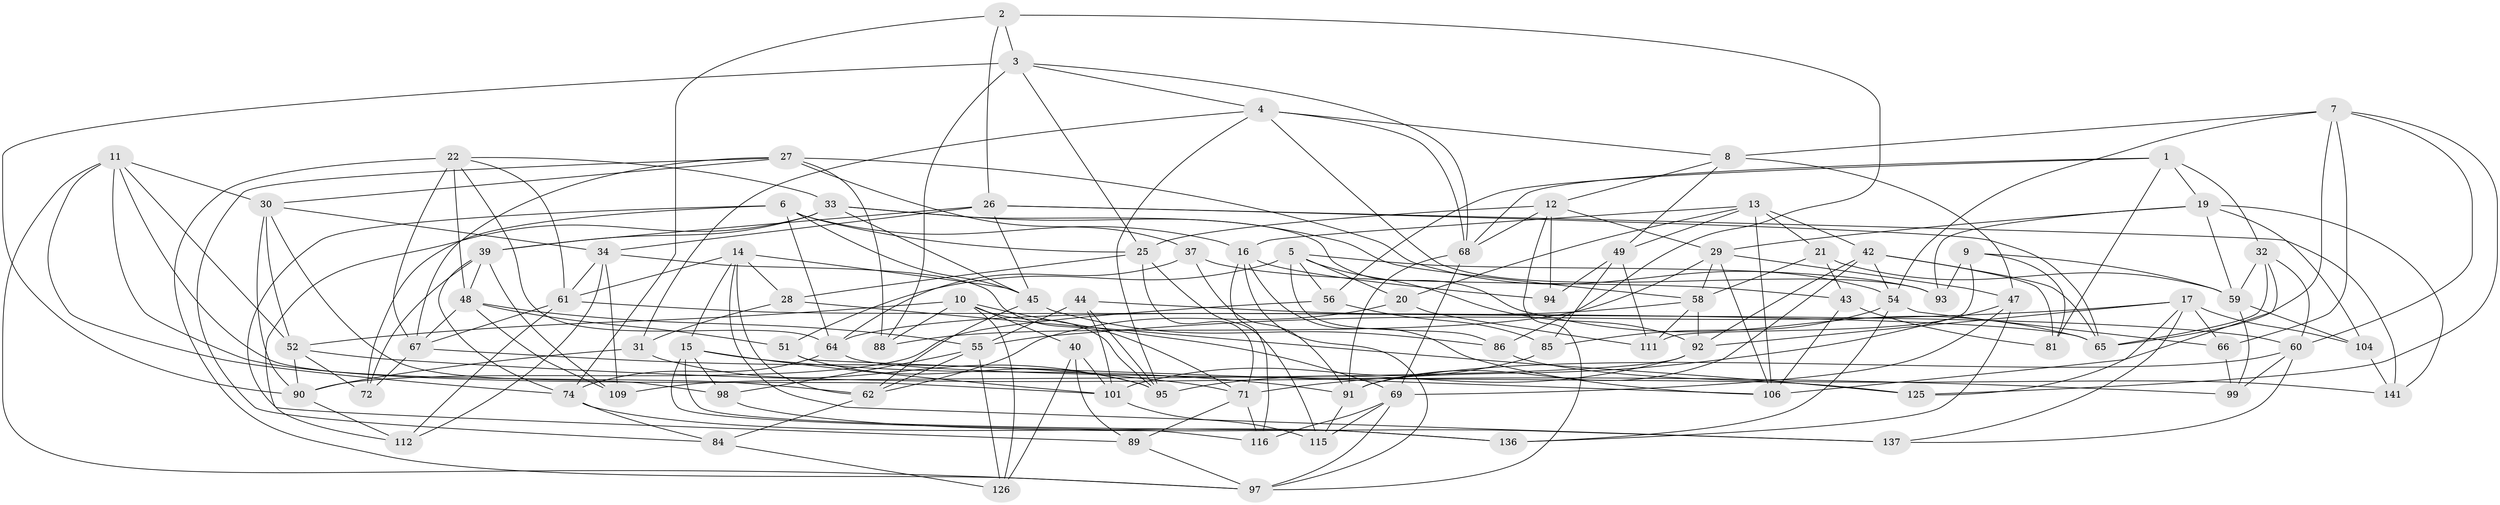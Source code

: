 // original degree distribution, {4: 1.0}
// Generated by graph-tools (version 1.1) at 2025/42/03/06/25 10:42:20]
// undirected, 88 vertices, 226 edges
graph export_dot {
graph [start="1"]
  node [color=gray90,style=filled];
  1 [super="+79"];
  2;
  3 [super="+124"];
  4 [super="+110"];
  5 [super="+35"];
  6 [super="+53"];
  7 [super="+24"];
  8 [super="+46"];
  9;
  10 [super="+38"];
  11 [super="+23"];
  12 [super="+41"];
  13 [super="+128"];
  14 [super="+103"];
  15 [super="+57"];
  16 [super="+18"];
  17 [super="+118"];
  19 [super="+96"];
  20;
  21;
  22 [super="+139"];
  25 [super="+113"];
  26 [super="+63"];
  27 [super="+114"];
  28;
  29 [super="+36"];
  30 [super="+130"];
  31;
  32 [super="+87"];
  33 [super="+82"];
  34 [super="+120"];
  37;
  39 [super="+123"];
  40;
  42 [super="+50"];
  43;
  44;
  45 [super="+76"];
  47 [super="+108"];
  48 [super="+77"];
  49 [super="+140"];
  51;
  52 [super="+78"];
  54 [super="+73"];
  55 [super="+105"];
  56;
  58 [super="+119"];
  59 [super="+83"];
  60 [super="+100"];
  61 [super="+102"];
  62 [super="+70"];
  64 [super="+132"];
  65 [super="+107"];
  66;
  67 [super="+80"];
  68 [super="+135"];
  69 [super="+138"];
  71 [super="+75"];
  72;
  74 [super="+131"];
  81;
  84;
  85;
  86;
  88;
  89;
  90 [super="+117"];
  91 [super="+133"];
  92 [super="+121"];
  93;
  94;
  95 [super="+127"];
  97 [super="+129"];
  98;
  99;
  101 [super="+122"];
  104;
  106 [super="+134"];
  109;
  111;
  112;
  115;
  116;
  125;
  126;
  136;
  137;
  141;
  1 -- 81;
  1 -- 32 [weight=2];
  1 -- 56;
  1 -- 68;
  1 -- 19;
  2 -- 74;
  2 -- 86;
  2 -- 26;
  2 -- 3;
  3 -- 4;
  3 -- 90;
  3 -- 68;
  3 -- 88;
  3 -- 25;
  4 -- 68;
  4 -- 93;
  4 -- 8;
  4 -- 95;
  4 -- 31;
  5 -- 93;
  5 -- 86;
  5 -- 20;
  5 -- 56;
  5 -- 51;
  5 -- 92;
  6 -- 89;
  6 -- 25;
  6 -- 16;
  6 -- 72;
  6 -- 45;
  6 -- 64;
  7 -- 66;
  7 -- 65;
  7 -- 125;
  7 -- 8;
  7 -- 60;
  7 -- 54;
  8 -- 47 [weight=2];
  8 -- 49;
  8 -- 12;
  9 -- 93;
  9 -- 111;
  9 -- 81;
  9 -- 59;
  10 -- 126;
  10 -- 52;
  10 -- 40;
  10 -- 88;
  10 -- 95;
  10 -- 69;
  11 -- 97;
  11 -- 52;
  11 -- 62;
  11 -- 101;
  11 -- 30;
  11 -- 74;
  12 -- 29;
  12 -- 97;
  12 -- 94;
  12 -- 68;
  12 -- 25;
  13 -- 49;
  13 -- 16;
  13 -- 42;
  13 -- 21;
  13 -- 20;
  13 -- 106;
  14 -- 28;
  14 -- 61;
  14 -- 15;
  14 -- 62;
  14 -- 137;
  14 -- 45;
  15 -- 98;
  15 -- 116;
  15 -- 136;
  15 -- 101;
  15 -- 91;
  16 -- 94;
  16 -- 116;
  16 -- 106;
  16 -- 97;
  17 -- 55;
  17 -- 104;
  17 -- 92;
  17 -- 66;
  17 -- 137;
  17 -- 125;
  19 -- 104;
  19 -- 29;
  19 -- 59;
  19 -- 93;
  19 -- 141;
  20 -- 111;
  20 -- 62;
  21 -- 43;
  21 -- 58;
  21 -- 59;
  22 -- 97;
  22 -- 64;
  22 -- 61;
  22 -- 48;
  22 -- 33;
  22 -- 67;
  25 -- 71;
  25 -- 115;
  25 -- 28;
  26 -- 45;
  26 -- 39;
  26 -- 65;
  26 -- 34;
  26 -- 141;
  27 -- 88;
  27 -- 30;
  27 -- 84;
  27 -- 37;
  27 -- 54;
  27 -- 67;
  28 -- 125;
  28 -- 31;
  29 -- 47;
  29 -- 88;
  29 -- 106;
  29 -- 58;
  30 -- 34;
  30 -- 98;
  30 -- 90;
  30 -- 52;
  31 -- 90;
  31 -- 95;
  32 -- 59;
  32 -- 65;
  32 -- 106;
  32 -- 60;
  33 -- 65;
  33 -- 58;
  33 -- 112;
  33 -- 45;
  33 -- 39;
  34 -- 109;
  34 -- 71;
  34 -- 112;
  34 -- 61;
  37 -- 43;
  37 -- 64;
  37 -- 91;
  39 -- 72;
  39 -- 48;
  39 -- 109;
  39 -- 74;
  40 -- 126;
  40 -- 89;
  40 -- 101;
  42 -- 81;
  42 -- 65;
  42 -- 91;
  42 -- 92;
  42 -- 54;
  43 -- 106;
  43 -- 81;
  44 -- 55;
  44 -- 60;
  44 -- 101;
  44 -- 95;
  45 -- 86;
  45 -- 62;
  47 -- 136;
  47 -- 71;
  47 -- 69;
  48 -- 51;
  48 -- 109;
  48 -- 55;
  48 -- 67;
  49 -- 94 [weight=2];
  49 -- 85;
  49 -- 111;
  51 -- 106;
  51 -- 95;
  52 -- 90;
  52 -- 72;
  52 -- 99;
  54 -- 136;
  54 -- 66;
  54 -- 85;
  55 -- 62;
  55 -- 98;
  55 -- 126;
  56 -- 85;
  56 -- 90;
  58 -- 111;
  58 -- 92;
  58 -- 64;
  59 -- 104;
  59 -- 99;
  60 -- 99;
  60 -- 137;
  60 -- 91;
  61 -- 65;
  61 -- 112;
  61 -- 67;
  62 -- 84;
  64 -- 125;
  64 -- 74;
  66 -- 99;
  67 -- 72;
  67 -- 71;
  68 -- 91;
  68 -- 69;
  69 -- 115;
  69 -- 116;
  69 -- 97;
  71 -- 116;
  71 -- 89;
  74 -- 84;
  74 -- 136;
  84 -- 126;
  85 -- 101;
  86 -- 141;
  89 -- 97;
  90 -- 112;
  91 -- 115;
  92 -- 95;
  92 -- 109;
  98 -- 137;
  101 -- 115;
  104 -- 141;
}
